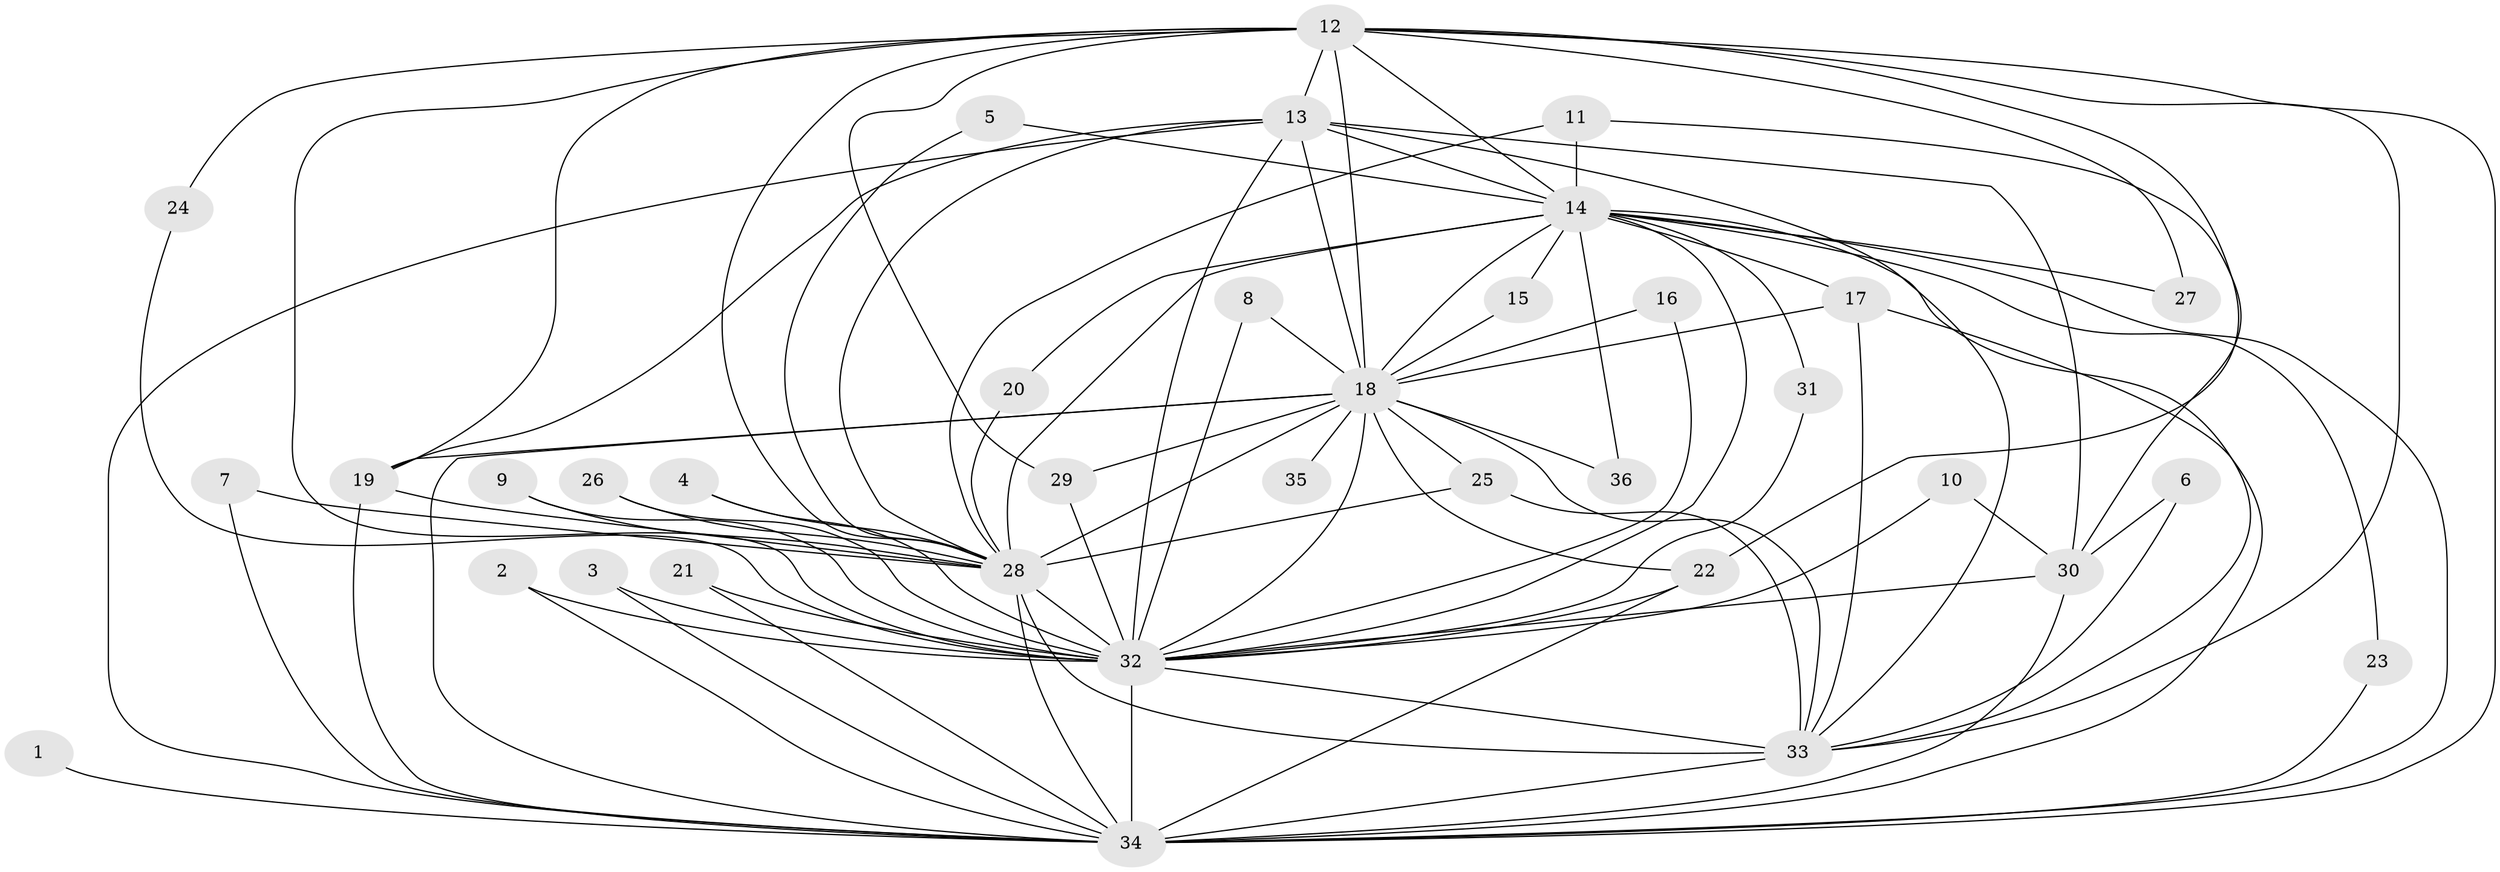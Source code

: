 // original degree distribution, {18: 0.014705882352941176, 14: 0.029411764705882353, 13: 0.014705882352941176, 21: 0.029411764705882353, 16: 0.014705882352941176, 22: 0.014705882352941176, 23: 0.014705882352941176, 17: 0.014705882352941176, 2: 0.6176470588235294, 3: 0.14705882352941177, 7: 0.014705882352941176, 5: 0.029411764705882353, 4: 0.04411764705882353}
// Generated by graph-tools (version 1.1) at 2025/49/03/09/25 03:49:41]
// undirected, 36 vertices, 93 edges
graph export_dot {
graph [start="1"]
  node [color=gray90,style=filled];
  1;
  2;
  3;
  4;
  5;
  6;
  7;
  8;
  9;
  10;
  11;
  12;
  13;
  14;
  15;
  16;
  17;
  18;
  19;
  20;
  21;
  22;
  23;
  24;
  25;
  26;
  27;
  28;
  29;
  30;
  31;
  32;
  33;
  34;
  35;
  36;
  1 -- 34 [weight=2.0];
  2 -- 32 [weight=1.0];
  2 -- 34 [weight=1.0];
  3 -- 32 [weight=1.0];
  3 -- 34 [weight=1.0];
  4 -- 28 [weight=1.0];
  4 -- 32 [weight=1.0];
  5 -- 14 [weight=1.0];
  5 -- 28 [weight=1.0];
  6 -- 30 [weight=1.0];
  6 -- 33 [weight=1.0];
  7 -- 28 [weight=1.0];
  7 -- 34 [weight=1.0];
  8 -- 18 [weight=1.0];
  8 -- 32 [weight=1.0];
  9 -- 28 [weight=1.0];
  9 -- 32 [weight=1.0];
  10 -- 30 [weight=1.0];
  10 -- 32 [weight=1.0];
  11 -- 14 [weight=1.0];
  11 -- 28 [weight=1.0];
  11 -- 30 [weight=1.0];
  12 -- 13 [weight=1.0];
  12 -- 14 [weight=1.0];
  12 -- 18 [weight=2.0];
  12 -- 19 [weight=1.0];
  12 -- 22 [weight=1.0];
  12 -- 24 [weight=1.0];
  12 -- 27 [weight=1.0];
  12 -- 28 [weight=1.0];
  12 -- 29 [weight=1.0];
  12 -- 32 [weight=4.0];
  12 -- 33 [weight=1.0];
  12 -- 34 [weight=3.0];
  13 -- 14 [weight=4.0];
  13 -- 18 [weight=1.0];
  13 -- 19 [weight=1.0];
  13 -- 28 [weight=1.0];
  13 -- 30 [weight=1.0];
  13 -- 32 [weight=2.0];
  13 -- 33 [weight=1.0];
  13 -- 34 [weight=2.0];
  14 -- 15 [weight=1.0];
  14 -- 17 [weight=1.0];
  14 -- 18 [weight=1.0];
  14 -- 20 [weight=1.0];
  14 -- 23 [weight=1.0];
  14 -- 27 [weight=1.0];
  14 -- 28 [weight=2.0];
  14 -- 31 [weight=1.0];
  14 -- 32 [weight=3.0];
  14 -- 33 [weight=1.0];
  14 -- 34 [weight=2.0];
  14 -- 36 [weight=1.0];
  15 -- 18 [weight=1.0];
  16 -- 18 [weight=1.0];
  16 -- 32 [weight=1.0];
  17 -- 18 [weight=1.0];
  17 -- 33 [weight=1.0];
  17 -- 34 [weight=1.0];
  18 -- 19 [weight=1.0];
  18 -- 22 [weight=1.0];
  18 -- 25 [weight=1.0];
  18 -- 28 [weight=1.0];
  18 -- 29 [weight=1.0];
  18 -- 32 [weight=2.0];
  18 -- 33 [weight=1.0];
  18 -- 34 [weight=3.0];
  18 -- 35 [weight=1.0];
  18 -- 36 [weight=1.0];
  19 -- 28 [weight=1.0];
  19 -- 34 [weight=1.0];
  20 -- 28 [weight=1.0];
  21 -- 32 [weight=1.0];
  21 -- 34 [weight=1.0];
  22 -- 32 [weight=2.0];
  22 -- 34 [weight=1.0];
  23 -- 34 [weight=1.0];
  24 -- 32 [weight=1.0];
  25 -- 28 [weight=1.0];
  25 -- 33 [weight=1.0];
  26 -- 28 [weight=1.0];
  26 -- 32 [weight=1.0];
  28 -- 32 [weight=2.0];
  28 -- 33 [weight=1.0];
  28 -- 34 [weight=2.0];
  29 -- 32 [weight=1.0];
  30 -- 32 [weight=2.0];
  30 -- 34 [weight=1.0];
  31 -- 32 [weight=1.0];
  32 -- 33 [weight=2.0];
  32 -- 34 [weight=4.0];
  33 -- 34 [weight=4.0];
}
